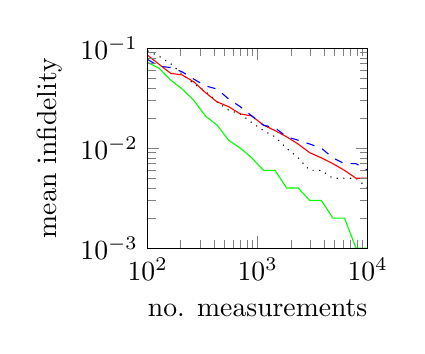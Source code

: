 % This file was created by matlab2tikz v0.0.7.
% Copyright (c) 2008--2010, Nico Schlömer <nico.schloemer@gmail.com>
% All rights reserved.
% 
% The latest updates can be retrieved from
%   http://www.mathworks.com/matlabcentral/fileexchange/22022-matlab2tikz
% where you can also make suggestions and rate matlab2tikz.
% 
\begin{tikzpicture}

\begin{loglogaxis}[%
scale only axis,
width=1.1in,
height=1in,
xmin=100, xmax=10000,
ymin=0.001, ymax=0.1,
xlabel={no. measurements},
ylabel={mean infidelity},
axis on top
,anchor=north]
\addplot [
color=black,
dotted
]
coordinates{ (100,0.094) (127,0.083) (162,0.07) (206,0.055) (263,0.044) (335,0.037) (428,0.029) (545,0.024) (695,0.022) (885,0.018) (1128,0.015) (1438,0.013) (1832,0.01) (2335,0.008) (2976,0.006) (3792,0.006) (4832,0.005) (6158,0.005) (7847,0.005) (10000,0.004)
};

\addplot [
color=green,
solid
]
coordinates{ (100,0.072) (127,0.063) (162,0.048) (206,0.039) (263,0.03) (335,0.021) (428,0.017) (545,0.012) (695,0.01) (885,0.008) (1128,0.006) (1438,0.006) (1832,0.004) (2335,0.004) (2976,0.003) (3792,0.003) (4832,0.002) (6158,0.002) (7847,0.001) (10000,0.001)
};

\addplot [
color=red,
solid
]
coordinates{ (100,0.085) (127,0.069) (162,0.056) (206,0.054) (263,0.046) (335,0.036) (428,0.029) (545,0.026) (695,0.022) (885,0.021) (1128,0.017) (1438,0.015) (1832,0.013) (2335,0.011) (2976,0.009) (3792,0.008) (4832,0.007) (6158,0.006) (7847,0.005) (10000,0.005)
};

\addplot [
color=blue,
dashed
]
coordinates{ (100,0.077) (127,0.066) (162,0.064) (206,0.058) (263,0.049) (335,0.042) (428,0.039) (545,0.031) (695,0.026) (885,0.021) (1128,0.017) (1438,0.016) (1832,0.013) (2335,0.012) (2976,0.011) (3792,0.01) (4832,0.008) (6158,0.007) (7847,0.007) (10000,0.006)
};

\end{loglogaxis}
\useasboundingbox
(current axis.below south west)
rectangle (current axis.north east);
\end{tikzpicture}
